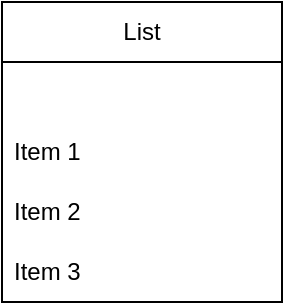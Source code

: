 <mxfile version="21.3.8" type="github">
  <diagram name="Página-1" id="_vPMk14ArgfH4XvSaixM">
    <mxGraphModel dx="1050" dy="577" grid="1" gridSize="10" guides="1" tooltips="1" connect="1" arrows="1" fold="1" page="1" pageScale="1" pageWidth="827" pageHeight="1169" math="0" shadow="0">
      <root>
        <mxCell id="0" />
        <mxCell id="1" parent="0" />
        <mxCell id="fUhXqLaa0D2qkA78ru0O-92" value="List" style="swimlane;fontStyle=0;childLayout=stackLayout;horizontal=1;startSize=30;horizontalStack=0;resizeParent=1;resizeParentMax=0;resizeLast=0;collapsible=1;marginBottom=0;whiteSpace=wrap;html=1;" vertex="1" parent="1">
          <mxGeometry x="340" y="240" width="140" height="150" as="geometry" />
        </mxCell>
        <mxCell id="fUhXqLaa0D2qkA78ru0O-96" style="text;strokeColor=none;fillColor=none;align=left;verticalAlign=middle;spacingLeft=4;spacingRight=4;overflow=hidden;points=[[0,0.5],[1,0.5]];portConstraint=eastwest;rotatable=0;whiteSpace=wrap;html=1;" vertex="1" parent="fUhXqLaa0D2qkA78ru0O-92">
          <mxGeometry y="30" width="140" height="30" as="geometry" />
        </mxCell>
        <mxCell id="fUhXqLaa0D2qkA78ru0O-93" value="Item 1" style="text;strokeColor=none;fillColor=none;align=left;verticalAlign=middle;spacingLeft=4;spacingRight=4;overflow=hidden;points=[[0,0.5],[1,0.5]];portConstraint=eastwest;rotatable=0;whiteSpace=wrap;html=1;" vertex="1" parent="fUhXqLaa0D2qkA78ru0O-92">
          <mxGeometry y="60" width="140" height="30" as="geometry" />
        </mxCell>
        <mxCell id="fUhXqLaa0D2qkA78ru0O-94" value="Item 2" style="text;strokeColor=none;fillColor=none;align=left;verticalAlign=middle;spacingLeft=4;spacingRight=4;overflow=hidden;points=[[0,0.5],[1,0.5]];portConstraint=eastwest;rotatable=0;whiteSpace=wrap;html=1;" vertex="1" parent="fUhXqLaa0D2qkA78ru0O-92">
          <mxGeometry y="90" width="140" height="30" as="geometry" />
        </mxCell>
        <mxCell id="fUhXqLaa0D2qkA78ru0O-95" value="Item 3" style="text;strokeColor=none;fillColor=none;align=left;verticalAlign=middle;spacingLeft=4;spacingRight=4;overflow=hidden;points=[[0,0.5],[1,0.5]];portConstraint=eastwest;rotatable=0;whiteSpace=wrap;html=1;" vertex="1" parent="fUhXqLaa0D2qkA78ru0O-92">
          <mxGeometry y="120" width="140" height="30" as="geometry" />
        </mxCell>
      </root>
    </mxGraphModel>
  </diagram>
</mxfile>
